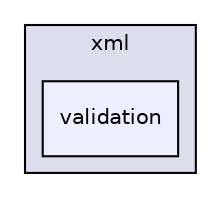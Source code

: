 digraph "/Users/rkwright/Documents/github/readium-sdk/ePub3/xml/validation" {
  compound=true
  node [ fontsize="10", fontname="Helvetica"];
  edge [ labelfontsize="10", labelfontname="Helvetica"];
  subgraph clusterdir_d2dc3c0cadcebb3fe799a79b2b95c908 {
    graph [ bgcolor="#ddddee", pencolor="black", label="xml" fontname="Helvetica", fontsize="10", URL="dir_d2dc3c0cadcebb3fe799a79b2b95c908.xhtml"]
  dir_2b136990b1780617ba2452913cc9c363 [shape=box, label="validation", style="filled", fillcolor="#eeeeff", pencolor="black", URL="dir_2b136990b1780617ba2452913cc9c363.xhtml"];
  }
}
